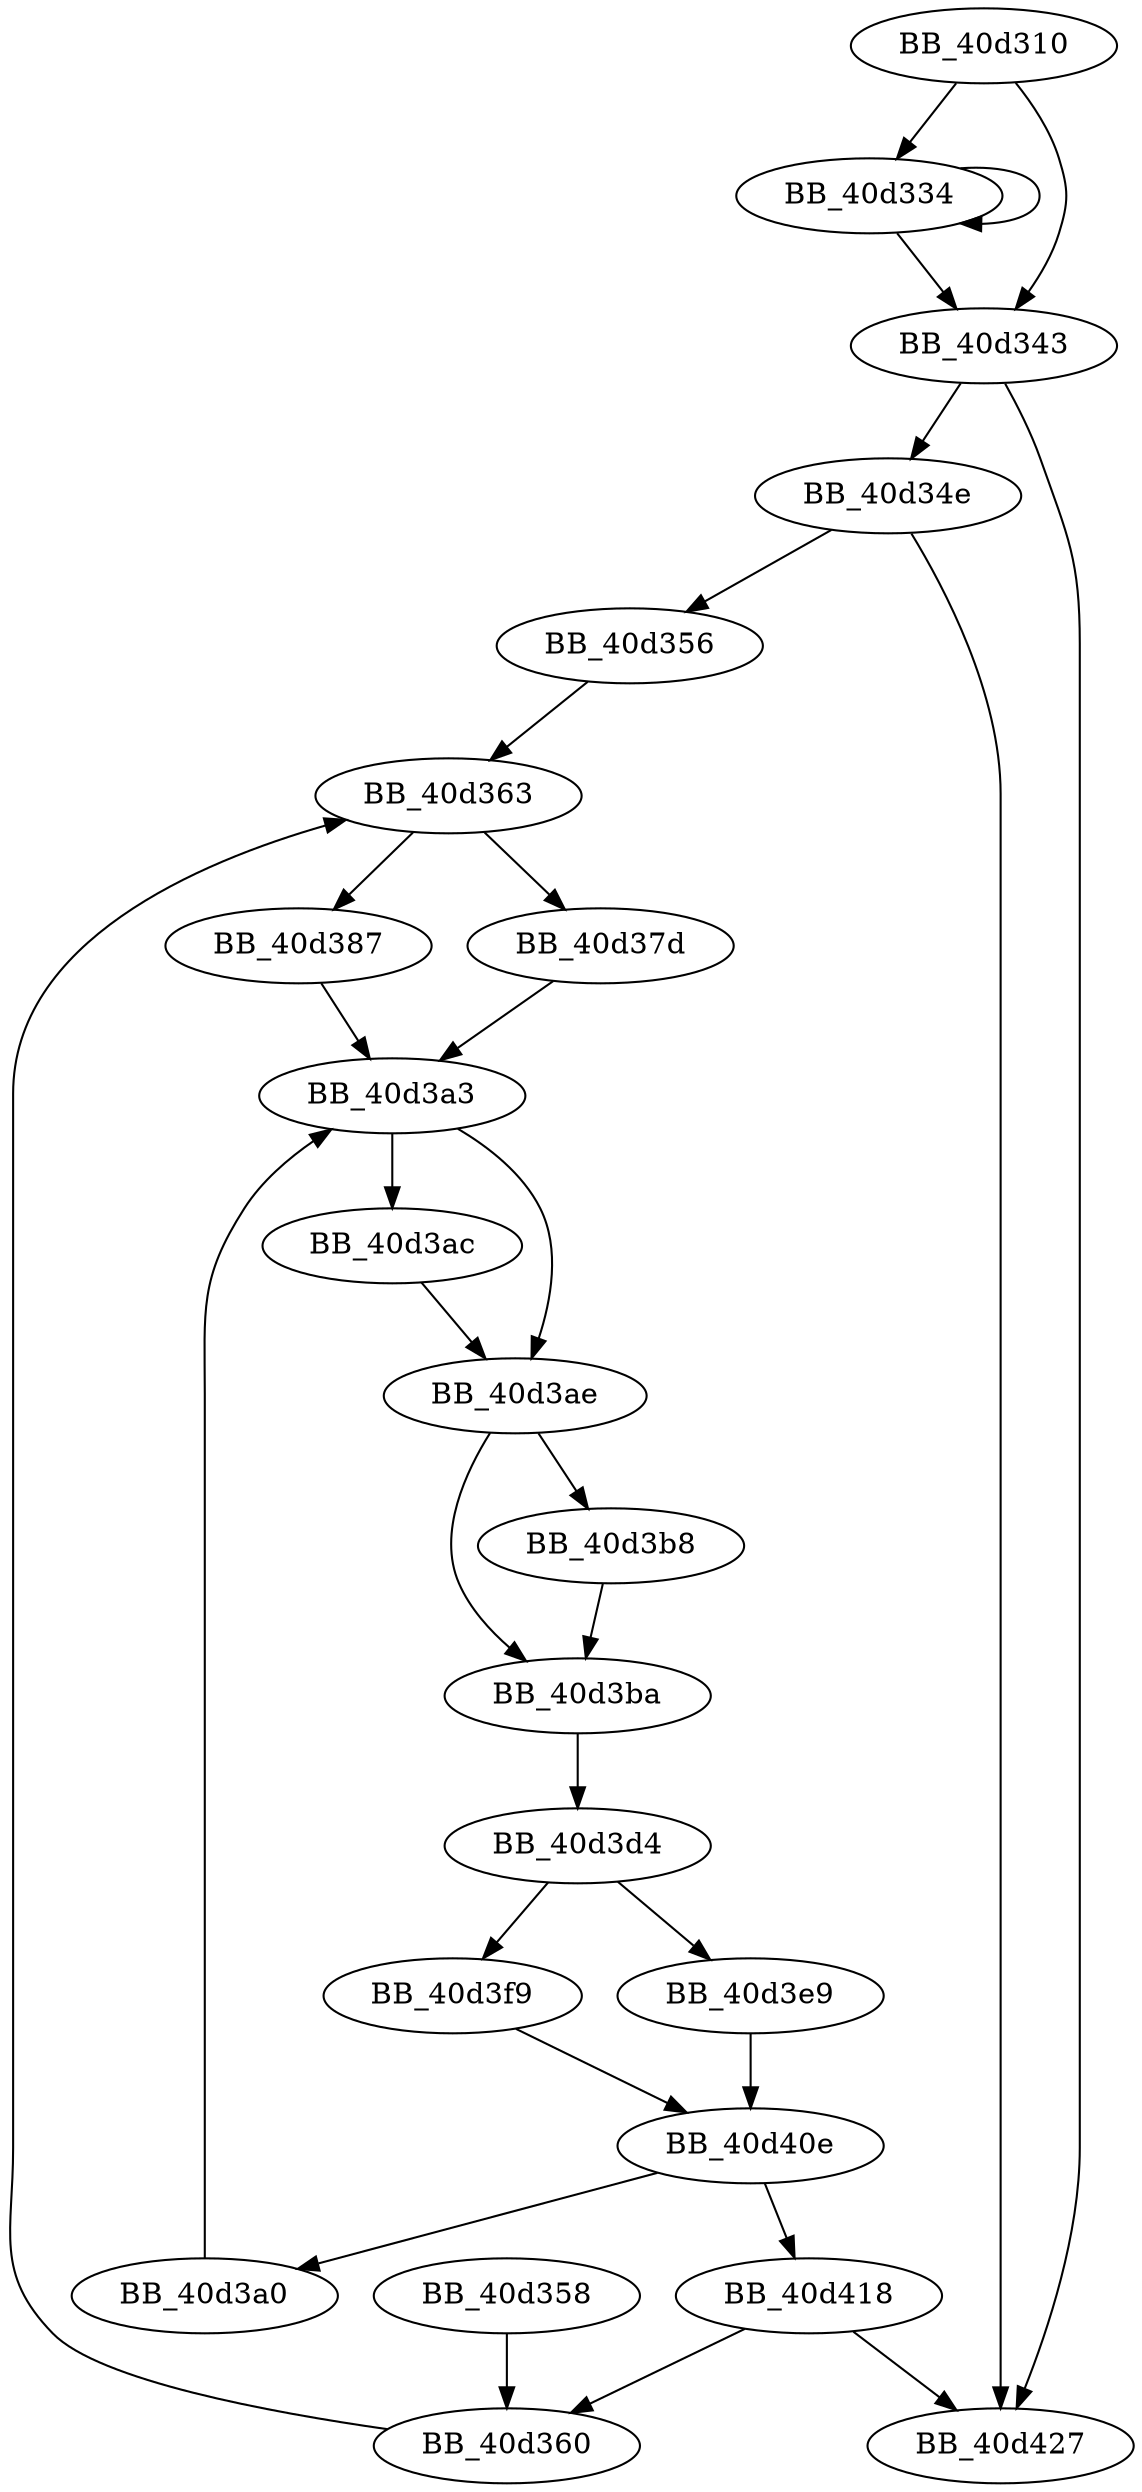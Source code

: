 DiGraph sub_40D310{
BB_40d310->BB_40d334
BB_40d310->BB_40d343
BB_40d334->BB_40d334
BB_40d334->BB_40d343
BB_40d343->BB_40d34e
BB_40d343->BB_40d427
BB_40d34e->BB_40d356
BB_40d34e->BB_40d427
BB_40d356->BB_40d363
BB_40d358->BB_40d360
BB_40d360->BB_40d363
BB_40d363->BB_40d37d
BB_40d363->BB_40d387
BB_40d37d->BB_40d3a3
BB_40d387->BB_40d3a3
BB_40d3a0->BB_40d3a3
BB_40d3a3->BB_40d3ac
BB_40d3a3->BB_40d3ae
BB_40d3ac->BB_40d3ae
BB_40d3ae->BB_40d3b8
BB_40d3ae->BB_40d3ba
BB_40d3b8->BB_40d3ba
BB_40d3ba->BB_40d3d4
BB_40d3d4->BB_40d3e9
BB_40d3d4->BB_40d3f9
BB_40d3e9->BB_40d40e
BB_40d3f9->BB_40d40e
BB_40d40e->BB_40d3a0
BB_40d40e->BB_40d418
BB_40d418->BB_40d360
BB_40d418->BB_40d427
}
